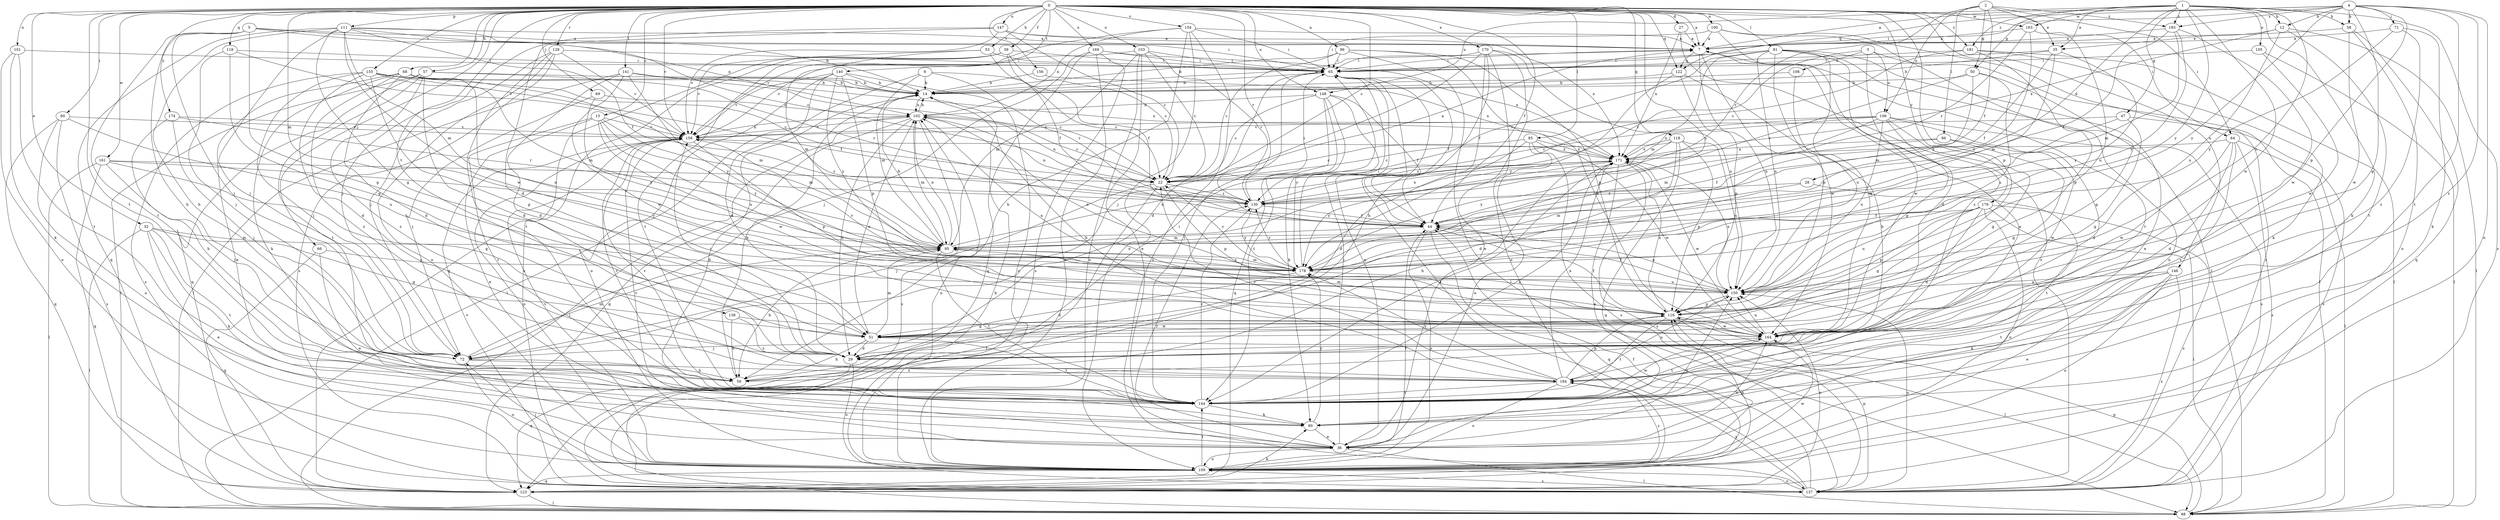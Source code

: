 strict digraph  {
0;
1;
2;
3;
4;
5;
6;
7;
12;
14;
15;
22;
27;
28;
29;
32;
35;
36;
39;
44;
47;
50;
51;
53;
57;
58;
59;
60;
64;
65;
66;
68;
69;
71;
72;
80;
81;
85;
86;
88;
95;
96;
100;
101;
102;
103;
105;
106;
108;
109;
111;
116;
118;
119;
122;
123;
128;
130;
137;
138;
140;
141;
144;
146;
147;
148;
150;
154;
155;
156;
158;
161;
163;
164;
169;
170;
171;
174;
176;
178;
181;
183;
184;
0 -> 7  [label=a];
0 -> 15  [label=c];
0 -> 22  [label=c];
0 -> 27  [label=d];
0 -> 32  [label=e];
0 -> 39  [label=f];
0 -> 44  [label=f];
0 -> 53  [label=h];
0 -> 57  [label=h];
0 -> 60  [label=i];
0 -> 64  [label=i];
0 -> 66  [label=j];
0 -> 68  [label=j];
0 -> 69  [label=j];
0 -> 81  [label=l];
0 -> 85  [label=l];
0 -> 95  [label=m];
0 -> 96  [label=n];
0 -> 100  [label=n];
0 -> 101  [label=n];
0 -> 103  [label=o];
0 -> 111  [label=p];
0 -> 116  [label=p];
0 -> 118  [label=q];
0 -> 119  [label=q];
0 -> 122  [label=q];
0 -> 128  [label=r];
0 -> 130  [label=r];
0 -> 138  [label=t];
0 -> 140  [label=t];
0 -> 141  [label=t];
0 -> 144  [label=t];
0 -> 146  [label=u];
0 -> 147  [label=u];
0 -> 148  [label=u];
0 -> 154  [label=v];
0 -> 155  [label=v];
0 -> 156  [label=v];
0 -> 158  [label=v];
0 -> 161  [label=w];
0 -> 163  [label=w];
0 -> 169  [label=x];
0 -> 170  [label=x];
0 -> 174  [label=y];
0 -> 176  [label=y];
0 -> 178  [label=y];
0 -> 181  [label=z];
1 -> 12  [label=b];
1 -> 28  [label=d];
1 -> 35  [label=e];
1 -> 47  [label=g];
1 -> 50  [label=g];
1 -> 58  [label=h];
1 -> 80  [label=k];
1 -> 105  [label=o];
1 -> 137  [label=s];
1 -> 148  [label=u];
1 -> 150  [label=u];
1 -> 163  [label=w];
1 -> 164  [label=w];
1 -> 178  [label=y];
1 -> 181  [label=z];
1 -> 183  [label=z];
2 -> 35  [label=e];
2 -> 44  [label=f];
2 -> 50  [label=g];
2 -> 64  [label=i];
2 -> 86  [label=l];
2 -> 106  [label=o];
2 -> 130  [label=r];
2 -> 183  [label=z];
3 -> 88  [label=l];
3 -> 106  [label=o];
3 -> 108  [label=o];
3 -> 130  [label=r];
3 -> 164  [label=w];
4 -> 7  [label=a];
4 -> 12  [label=b];
4 -> 51  [label=g];
4 -> 58  [label=h];
4 -> 65  [label=i];
4 -> 71  [label=j];
4 -> 109  [label=o];
4 -> 116  [label=p];
4 -> 122  [label=q];
4 -> 144  [label=t];
4 -> 178  [label=y];
4 -> 183  [label=z];
4 -> 184  [label=z];
5 -> 7  [label=a];
5 -> 14  [label=b];
5 -> 51  [label=g];
5 -> 59  [label=h];
5 -> 72  [label=j];
5 -> 102  [label=n];
5 -> 144  [label=t];
6 -> 14  [label=b];
6 -> 22  [label=c];
6 -> 88  [label=l];
6 -> 95  [label=m];
6 -> 109  [label=o];
7 -> 65  [label=i];
7 -> 122  [label=q];
7 -> 144  [label=t];
7 -> 150  [label=u];
7 -> 164  [label=w];
12 -> 35  [label=e];
12 -> 88  [label=l];
12 -> 144  [label=t];
12 -> 150  [label=u];
12 -> 171  [label=x];
14 -> 7  [label=a];
14 -> 102  [label=n];
15 -> 36  [label=e];
15 -> 95  [label=m];
15 -> 144  [label=t];
15 -> 150  [label=u];
15 -> 158  [label=v];
15 -> 164  [label=w];
15 -> 178  [label=y];
22 -> 7  [label=a];
22 -> 72  [label=j];
22 -> 88  [label=l];
22 -> 102  [label=n];
22 -> 116  [label=p];
22 -> 130  [label=r];
27 -> 7  [label=a];
27 -> 137  [label=s];
27 -> 171  [label=x];
28 -> 95  [label=m];
28 -> 130  [label=r];
28 -> 144  [label=t];
29 -> 109  [label=o];
29 -> 123  [label=q];
29 -> 158  [label=v];
32 -> 36  [label=e];
32 -> 51  [label=g];
32 -> 80  [label=k];
32 -> 88  [label=l];
32 -> 95  [label=m];
32 -> 144  [label=t];
35 -> 14  [label=b];
35 -> 44  [label=f];
35 -> 65  [label=i];
35 -> 95  [label=m];
35 -> 178  [label=y];
36 -> 65  [label=i];
36 -> 88  [label=l];
36 -> 109  [label=o];
36 -> 130  [label=r];
36 -> 150  [label=u];
36 -> 158  [label=v];
36 -> 164  [label=w];
39 -> 22  [label=c];
39 -> 44  [label=f];
39 -> 65  [label=i];
39 -> 123  [label=q];
39 -> 137  [label=s];
39 -> 144  [label=t];
44 -> 95  [label=m];
44 -> 109  [label=o];
44 -> 123  [label=q];
44 -> 150  [label=u];
47 -> 51  [label=g];
47 -> 137  [label=s];
47 -> 158  [label=v];
47 -> 178  [label=y];
50 -> 14  [label=b];
50 -> 51  [label=g];
50 -> 95  [label=m];
50 -> 130  [label=r];
50 -> 150  [label=u];
51 -> 29  [label=d];
51 -> 59  [label=h];
51 -> 95  [label=m];
51 -> 102  [label=n];
51 -> 144  [label=t];
53 -> 44  [label=f];
53 -> 65  [label=i];
53 -> 95  [label=m];
53 -> 158  [label=v];
57 -> 14  [label=b];
57 -> 29  [label=d];
57 -> 88  [label=l];
57 -> 123  [label=q];
57 -> 130  [label=r];
57 -> 144  [label=t];
57 -> 184  [label=z];
58 -> 7  [label=a];
58 -> 109  [label=o];
58 -> 123  [label=q];
58 -> 164  [label=w];
59 -> 14  [label=b];
59 -> 65  [label=i];
60 -> 109  [label=o];
60 -> 123  [label=q];
60 -> 137  [label=s];
60 -> 150  [label=u];
60 -> 158  [label=v];
64 -> 29  [label=d];
64 -> 88  [label=l];
64 -> 137  [label=s];
64 -> 164  [label=w];
64 -> 171  [label=x];
64 -> 184  [label=z];
65 -> 14  [label=b];
65 -> 29  [label=d];
65 -> 36  [label=e];
65 -> 44  [label=f];
66 -> 36  [label=e];
66 -> 123  [label=q];
66 -> 178  [label=y];
68 -> 14  [label=b];
68 -> 29  [label=d];
68 -> 36  [label=e];
68 -> 80  [label=k];
68 -> 95  [label=m];
68 -> 150  [label=u];
68 -> 184  [label=z];
69 -> 72  [label=j];
69 -> 102  [label=n];
69 -> 178  [label=y];
71 -> 7  [label=a];
71 -> 80  [label=k];
71 -> 178  [label=y];
71 -> 184  [label=z];
72 -> 59  [label=h];
72 -> 95  [label=m];
72 -> 109  [label=o];
72 -> 184  [label=z];
80 -> 14  [label=b];
80 -> 36  [label=e];
80 -> 178  [label=y];
81 -> 29  [label=d];
81 -> 36  [label=e];
81 -> 65  [label=i];
81 -> 95  [label=m];
81 -> 109  [label=o];
81 -> 116  [label=p];
81 -> 130  [label=r];
81 -> 150  [label=u];
81 -> 164  [label=w];
85 -> 22  [label=c];
85 -> 29  [label=d];
85 -> 36  [label=e];
85 -> 137  [label=s];
85 -> 164  [label=w];
85 -> 171  [label=x];
86 -> 44  [label=f];
86 -> 51  [label=g];
86 -> 164  [label=w];
86 -> 171  [label=x];
88 -> 116  [label=p];
95 -> 14  [label=b];
95 -> 59  [label=h];
95 -> 102  [label=n];
95 -> 144  [label=t];
95 -> 171  [label=x];
95 -> 178  [label=y];
96 -> 14  [label=b];
96 -> 22  [label=c];
96 -> 65  [label=i];
96 -> 88  [label=l];
96 -> 116  [label=p];
96 -> 164  [label=w];
100 -> 7  [label=a];
100 -> 65  [label=i];
100 -> 88  [label=l];
100 -> 137  [label=s];
100 -> 184  [label=z];
101 -> 65  [label=i];
101 -> 80  [label=k];
101 -> 109  [label=o];
101 -> 144  [label=t];
102 -> 14  [label=b];
102 -> 22  [label=c];
102 -> 29  [label=d];
102 -> 88  [label=l];
102 -> 95  [label=m];
102 -> 123  [label=q];
102 -> 137  [label=s];
102 -> 158  [label=v];
103 -> 22  [label=c];
103 -> 36  [label=e];
103 -> 65  [label=i];
103 -> 95  [label=m];
103 -> 109  [label=o];
103 -> 130  [label=r];
103 -> 158  [label=v];
105 -> 65  [label=i];
105 -> 88  [label=l];
105 -> 164  [label=w];
106 -> 22  [label=c];
106 -> 29  [label=d];
106 -> 51  [label=g];
106 -> 95  [label=m];
106 -> 116  [label=p];
106 -> 137  [label=s];
106 -> 150  [label=u];
106 -> 158  [label=v];
106 -> 171  [label=x];
108 -> 14  [label=b];
108 -> 150  [label=u];
109 -> 44  [label=f];
109 -> 72  [label=j];
109 -> 102  [label=n];
109 -> 116  [label=p];
109 -> 123  [label=q];
109 -> 137  [label=s];
109 -> 144  [label=t];
109 -> 158  [label=v];
109 -> 164  [label=w];
109 -> 184  [label=z];
111 -> 7  [label=a];
111 -> 22  [label=c];
111 -> 44  [label=f];
111 -> 51  [label=g];
111 -> 59  [label=h];
111 -> 65  [label=i];
111 -> 72  [label=j];
111 -> 95  [label=m];
111 -> 123  [label=q];
111 -> 164  [label=w];
116 -> 44  [label=f];
116 -> 51  [label=g];
116 -> 88  [label=l];
116 -> 95  [label=m];
116 -> 102  [label=n];
116 -> 144  [label=t];
116 -> 164  [label=w];
116 -> 171  [label=x];
118 -> 22  [label=c];
118 -> 29  [label=d];
118 -> 116  [label=p];
118 -> 123  [label=q];
118 -> 150  [label=u];
118 -> 171  [label=x];
118 -> 178  [label=y];
119 -> 51  [label=g];
119 -> 65  [label=i];
119 -> 72  [label=j];
119 -> 158  [label=v];
122 -> 14  [label=b];
122 -> 59  [label=h];
122 -> 116  [label=p];
122 -> 178  [label=y];
123 -> 80  [label=k];
123 -> 88  [label=l];
123 -> 150  [label=u];
128 -> 65  [label=i];
128 -> 72  [label=j];
128 -> 109  [label=o];
128 -> 137  [label=s];
128 -> 144  [label=t];
128 -> 158  [label=v];
130 -> 44  [label=f];
130 -> 65  [label=i];
130 -> 102  [label=n];
130 -> 171  [label=x];
130 -> 178  [label=y];
137 -> 14  [label=b];
137 -> 44  [label=f];
137 -> 65  [label=i];
137 -> 109  [label=o];
137 -> 116  [label=p];
137 -> 150  [label=u];
137 -> 158  [label=v];
137 -> 184  [label=z];
138 -> 59  [label=h];
138 -> 164  [label=w];
138 -> 184  [label=z];
140 -> 14  [label=b];
140 -> 29  [label=d];
140 -> 109  [label=o];
140 -> 116  [label=p];
140 -> 130  [label=r];
140 -> 158  [label=v];
140 -> 178  [label=y];
141 -> 14  [label=b];
141 -> 22  [label=c];
141 -> 29  [label=d];
141 -> 88  [label=l];
141 -> 164  [label=w];
141 -> 171  [label=x];
141 -> 178  [label=y];
144 -> 7  [label=a];
144 -> 65  [label=i];
144 -> 80  [label=k];
144 -> 130  [label=r];
144 -> 158  [label=v];
144 -> 164  [label=w];
144 -> 171  [label=x];
146 -> 36  [label=e];
146 -> 80  [label=k];
146 -> 109  [label=o];
146 -> 137  [label=s];
146 -> 144  [label=t];
146 -> 150  [label=u];
147 -> 7  [label=a];
147 -> 22  [label=c];
147 -> 29  [label=d];
147 -> 72  [label=j];
147 -> 158  [label=v];
147 -> 171  [label=x];
148 -> 22  [label=c];
148 -> 44  [label=f];
148 -> 80  [label=k];
148 -> 102  [label=n];
148 -> 123  [label=q];
148 -> 144  [label=t];
148 -> 178  [label=y];
150 -> 44  [label=f];
150 -> 102  [label=n];
150 -> 116  [label=p];
150 -> 158  [label=v];
150 -> 171  [label=x];
154 -> 7  [label=a];
154 -> 59  [label=h];
154 -> 65  [label=i];
154 -> 102  [label=n];
154 -> 109  [label=o];
154 -> 137  [label=s];
154 -> 158  [label=v];
155 -> 14  [label=b];
155 -> 22  [label=c];
155 -> 29  [label=d];
155 -> 44  [label=f];
155 -> 51  [label=g];
155 -> 72  [label=j];
155 -> 95  [label=m];
155 -> 137  [label=s];
156 -> 14  [label=b];
156 -> 171  [label=x];
158 -> 102  [label=n];
158 -> 109  [label=o];
158 -> 116  [label=p];
158 -> 130  [label=r];
158 -> 144  [label=t];
158 -> 171  [label=x];
161 -> 22  [label=c];
161 -> 51  [label=g];
161 -> 72  [label=j];
161 -> 88  [label=l];
161 -> 123  [label=q];
161 -> 178  [label=y];
163 -> 7  [label=a];
163 -> 130  [label=r];
163 -> 150  [label=u];
163 -> 178  [label=y];
164 -> 72  [label=j];
164 -> 144  [label=t];
164 -> 150  [label=u];
169 -> 65  [label=i];
169 -> 72  [label=j];
169 -> 109  [label=o];
169 -> 123  [label=q];
169 -> 137  [label=s];
169 -> 171  [label=x];
170 -> 36  [label=e];
170 -> 44  [label=f];
170 -> 59  [label=h];
170 -> 65  [label=i];
170 -> 72  [label=j];
170 -> 109  [label=o];
170 -> 150  [label=u];
171 -> 22  [label=c];
171 -> 36  [label=e];
171 -> 59  [label=h];
171 -> 137  [label=s];
171 -> 144  [label=t];
171 -> 164  [label=w];
171 -> 178  [label=y];
174 -> 59  [label=h];
174 -> 72  [label=j];
174 -> 130  [label=r];
174 -> 158  [label=v];
176 -> 29  [label=d];
176 -> 44  [label=f];
176 -> 51  [label=g];
176 -> 88  [label=l];
176 -> 109  [label=o];
176 -> 116  [label=p];
176 -> 137  [label=s];
176 -> 150  [label=u];
178 -> 22  [label=c];
178 -> 29  [label=d];
178 -> 65  [label=i];
178 -> 95  [label=m];
178 -> 130  [label=r];
178 -> 150  [label=u];
181 -> 22  [label=c];
181 -> 65  [label=i];
181 -> 80  [label=k];
181 -> 88  [label=l];
181 -> 116  [label=p];
183 -> 7  [label=a];
183 -> 44  [label=f];
183 -> 95  [label=m];
183 -> 164  [label=w];
183 -> 178  [label=y];
184 -> 14  [label=b];
184 -> 22  [label=c];
184 -> 109  [label=o];
184 -> 116  [label=p];
184 -> 144  [label=t];
184 -> 150  [label=u];
184 -> 171  [label=x];
184 -> 178  [label=y];
}
